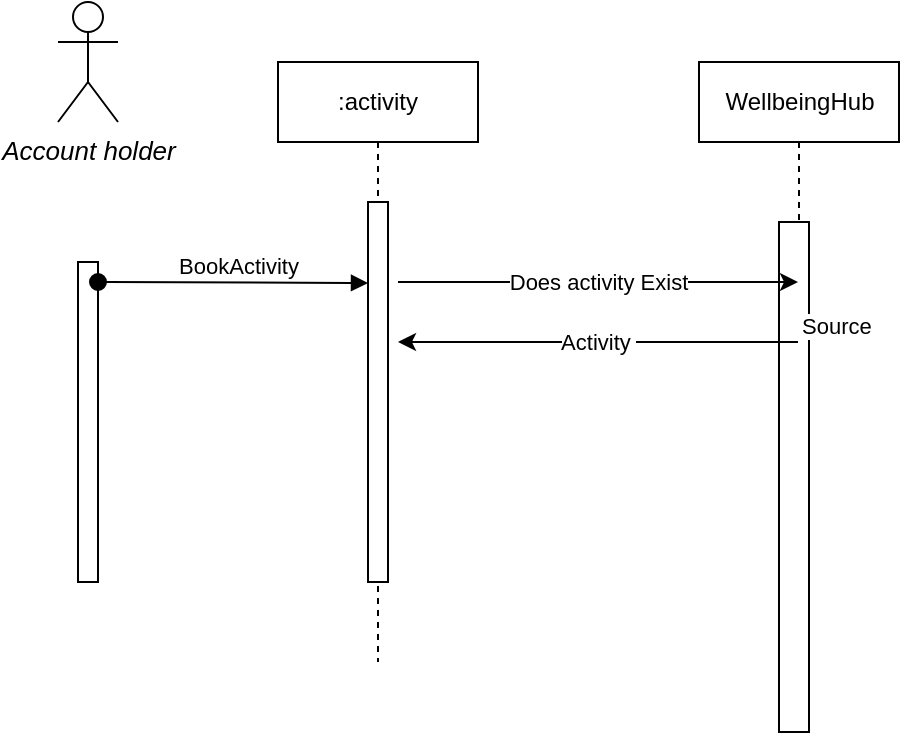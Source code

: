 <mxfile version="26.0.16">
  <diagram name="Page-1" id="2YBvvXClWsGukQMizWep">
    <mxGraphModel dx="706" dy="1595" grid="1" gridSize="10" guides="1" tooltips="1" connect="1" arrows="1" fold="1" page="1" pageScale="1" pageWidth="850" pageHeight="1100" math="0" shadow="0">
      <root>
        <mxCell id="0" />
        <mxCell id="1" parent="0" />
        <mxCell id="aM9ryv3xv72pqoxQDRHE-1" value=":activity" style="shape=umlLifeline;perimeter=lifelinePerimeter;whiteSpace=wrap;html=1;container=0;dropTarget=0;collapsible=0;recursiveResize=0;outlineConnect=0;portConstraint=eastwest;newEdgeStyle={&quot;edgeStyle&quot;:&quot;elbowEdgeStyle&quot;,&quot;elbow&quot;:&quot;vertical&quot;,&quot;curved&quot;:0,&quot;rounded&quot;:0};" parent="1" vertex="1">
          <mxGeometry x="220" y="340" width="100" height="300" as="geometry" />
        </mxCell>
        <mxCell id="aM9ryv3xv72pqoxQDRHE-2" value="" style="html=1;points=[];perimeter=orthogonalPerimeter;outlineConnect=0;targetShapes=umlLifeline;portConstraint=eastwest;newEdgeStyle={&quot;edgeStyle&quot;:&quot;elbowEdgeStyle&quot;,&quot;elbow&quot;:&quot;vertical&quot;,&quot;curved&quot;:0,&quot;rounded&quot;:0};" parent="aM9ryv3xv72pqoxQDRHE-1" vertex="1">
          <mxGeometry x="45" y="70" width="10" height="190" as="geometry" />
        </mxCell>
        <mxCell id="aM9ryv3xv72pqoxQDRHE-5" value="WellbeingHub" style="shape=umlLifeline;perimeter=lifelinePerimeter;whiteSpace=wrap;html=1;container=0;dropTarget=0;collapsible=0;recursiveResize=0;outlineConnect=0;portConstraint=eastwest;newEdgeStyle={&quot;edgeStyle&quot;:&quot;elbowEdgeStyle&quot;,&quot;elbow&quot;:&quot;vertical&quot;,&quot;curved&quot;:0,&quot;rounded&quot;:0};" parent="1" vertex="1">
          <mxGeometry x="430.5" y="340" width="100" height="335" as="geometry" />
        </mxCell>
        <mxCell id="aM9ryv3xv72pqoxQDRHE-6" value="" style="html=1;points=[];perimeter=orthogonalPerimeter;outlineConnect=0;targetShapes=umlLifeline;portConstraint=eastwest;newEdgeStyle={&quot;edgeStyle&quot;:&quot;elbowEdgeStyle&quot;,&quot;elbow&quot;:&quot;vertical&quot;,&quot;curved&quot;:0,&quot;rounded&quot;:0};" parent="aM9ryv3xv72pqoxQDRHE-5" vertex="1">
          <mxGeometry x="40" y="80" width="15" height="255" as="geometry" />
        </mxCell>
        <mxCell id="BRGxZtbxGZfK_mQlc3Qc-1" value="&lt;i style=&quot;box-sizing: border-box; font-family: Arial, sans-serif; font-size: 13px; text-align: left; text-wrap-mode: wrap; background-color: rgb(255, 255, 255);&quot; id=&quot;yui_3_18_1_1_1740610177703_206&quot;&gt;Account holder&lt;/i&gt;" style="shape=umlActor;verticalLabelPosition=bottom;verticalAlign=top;html=1;outlineConnect=0;" vertex="1" parent="1">
          <mxGeometry x="110" y="310" width="30" height="60" as="geometry" />
        </mxCell>
        <mxCell id="BRGxZtbxGZfK_mQlc3Qc-4" value="" style="html=1;points=[];perimeter=orthogonalPerimeter;outlineConnect=0;targetShapes=umlLifeline;portConstraint=eastwest;newEdgeStyle={&quot;edgeStyle&quot;:&quot;elbowEdgeStyle&quot;,&quot;elbow&quot;:&quot;vertical&quot;,&quot;curved&quot;:0,&quot;rounded&quot;:0};" vertex="1" parent="1">
          <mxGeometry x="120" y="440" width="10" height="160" as="geometry" />
        </mxCell>
        <mxCell id="aM9ryv3xv72pqoxQDRHE-3" value="BookActivity" style="html=1;verticalAlign=bottom;startArrow=oval;endArrow=block;startSize=8;edgeStyle=elbowEdgeStyle;elbow=vertical;curved=0;rounded=0;" parent="1" edge="1">
          <mxGeometry x="0.041" relative="1" as="geometry">
            <mxPoint x="130" y="450" as="sourcePoint" />
            <mxPoint x="265" y="450.5" as="targetPoint" />
            <mxPoint as="offset" />
          </mxGeometry>
        </mxCell>
        <mxCell id="BRGxZtbxGZfK_mQlc3Qc-12" value="" style="endArrow=classic;html=1;rounded=0;" edge="1" parent="1" target="aM9ryv3xv72pqoxQDRHE-5">
          <mxGeometry relative="1" as="geometry">
            <mxPoint x="280" y="450" as="sourcePoint" />
            <mxPoint x="440" y="450" as="targetPoint" />
          </mxGeometry>
        </mxCell>
        <mxCell id="BRGxZtbxGZfK_mQlc3Qc-13" value="Does activity Exist" style="edgeLabel;resizable=0;html=1;;align=center;verticalAlign=middle;" connectable="0" vertex="1" parent="BRGxZtbxGZfK_mQlc3Qc-12">
          <mxGeometry relative="1" as="geometry" />
        </mxCell>
        <mxCell id="BRGxZtbxGZfK_mQlc3Qc-17" value="" style="endArrow=classic;html=1;rounded=0;" edge="1" parent="1">
          <mxGeometry relative="1" as="geometry">
            <mxPoint x="480" y="480" as="sourcePoint" />
            <mxPoint x="280" y="480" as="targetPoint" />
            <Array as="points" />
          </mxGeometry>
        </mxCell>
        <mxCell id="BRGxZtbxGZfK_mQlc3Qc-18" value="Activity&amp;nbsp;" style="edgeLabel;resizable=0;html=1;;align=center;verticalAlign=middle;" connectable="0" vertex="1" parent="BRGxZtbxGZfK_mQlc3Qc-17">
          <mxGeometry relative="1" as="geometry" />
        </mxCell>
        <mxCell id="BRGxZtbxGZfK_mQlc3Qc-19" value="Source" style="edgeLabel;resizable=0;html=1;;align=left;verticalAlign=bottom;" connectable="0" vertex="1" parent="BRGxZtbxGZfK_mQlc3Qc-17">
          <mxGeometry x="-1" relative="1" as="geometry" />
        </mxCell>
      </root>
    </mxGraphModel>
  </diagram>
</mxfile>
